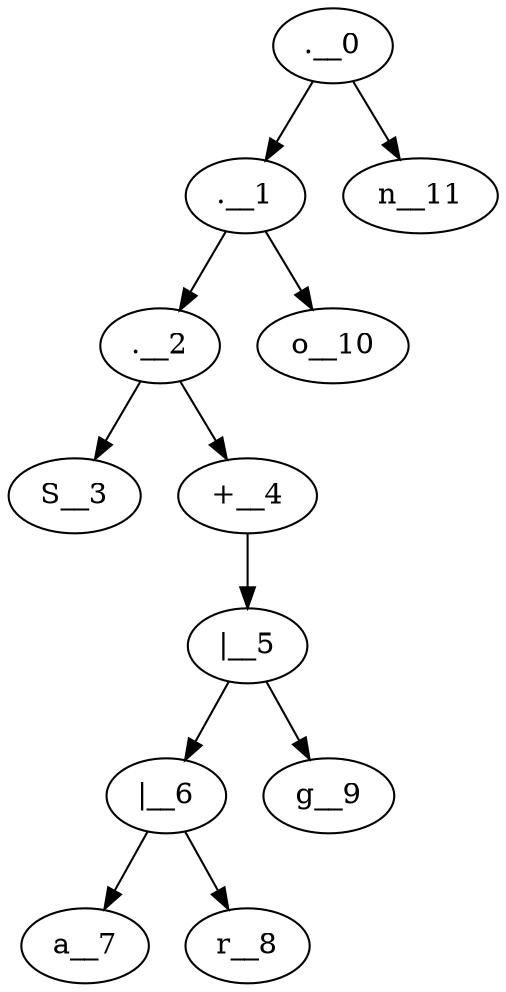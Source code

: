 digraph {
	".__0"->".__1"
	".__1"->".__2"
	".__2"->"S__3"
	".__2"->"+__4"
	"+__4"->"|__5"
	"|__5"->"|__6"
	"|__6"->"a__7"
	"|__6"->"r__8"
	"|__5"->"g__9"
	".__1"->"o__10"
	".__0"->"n__11"
}
